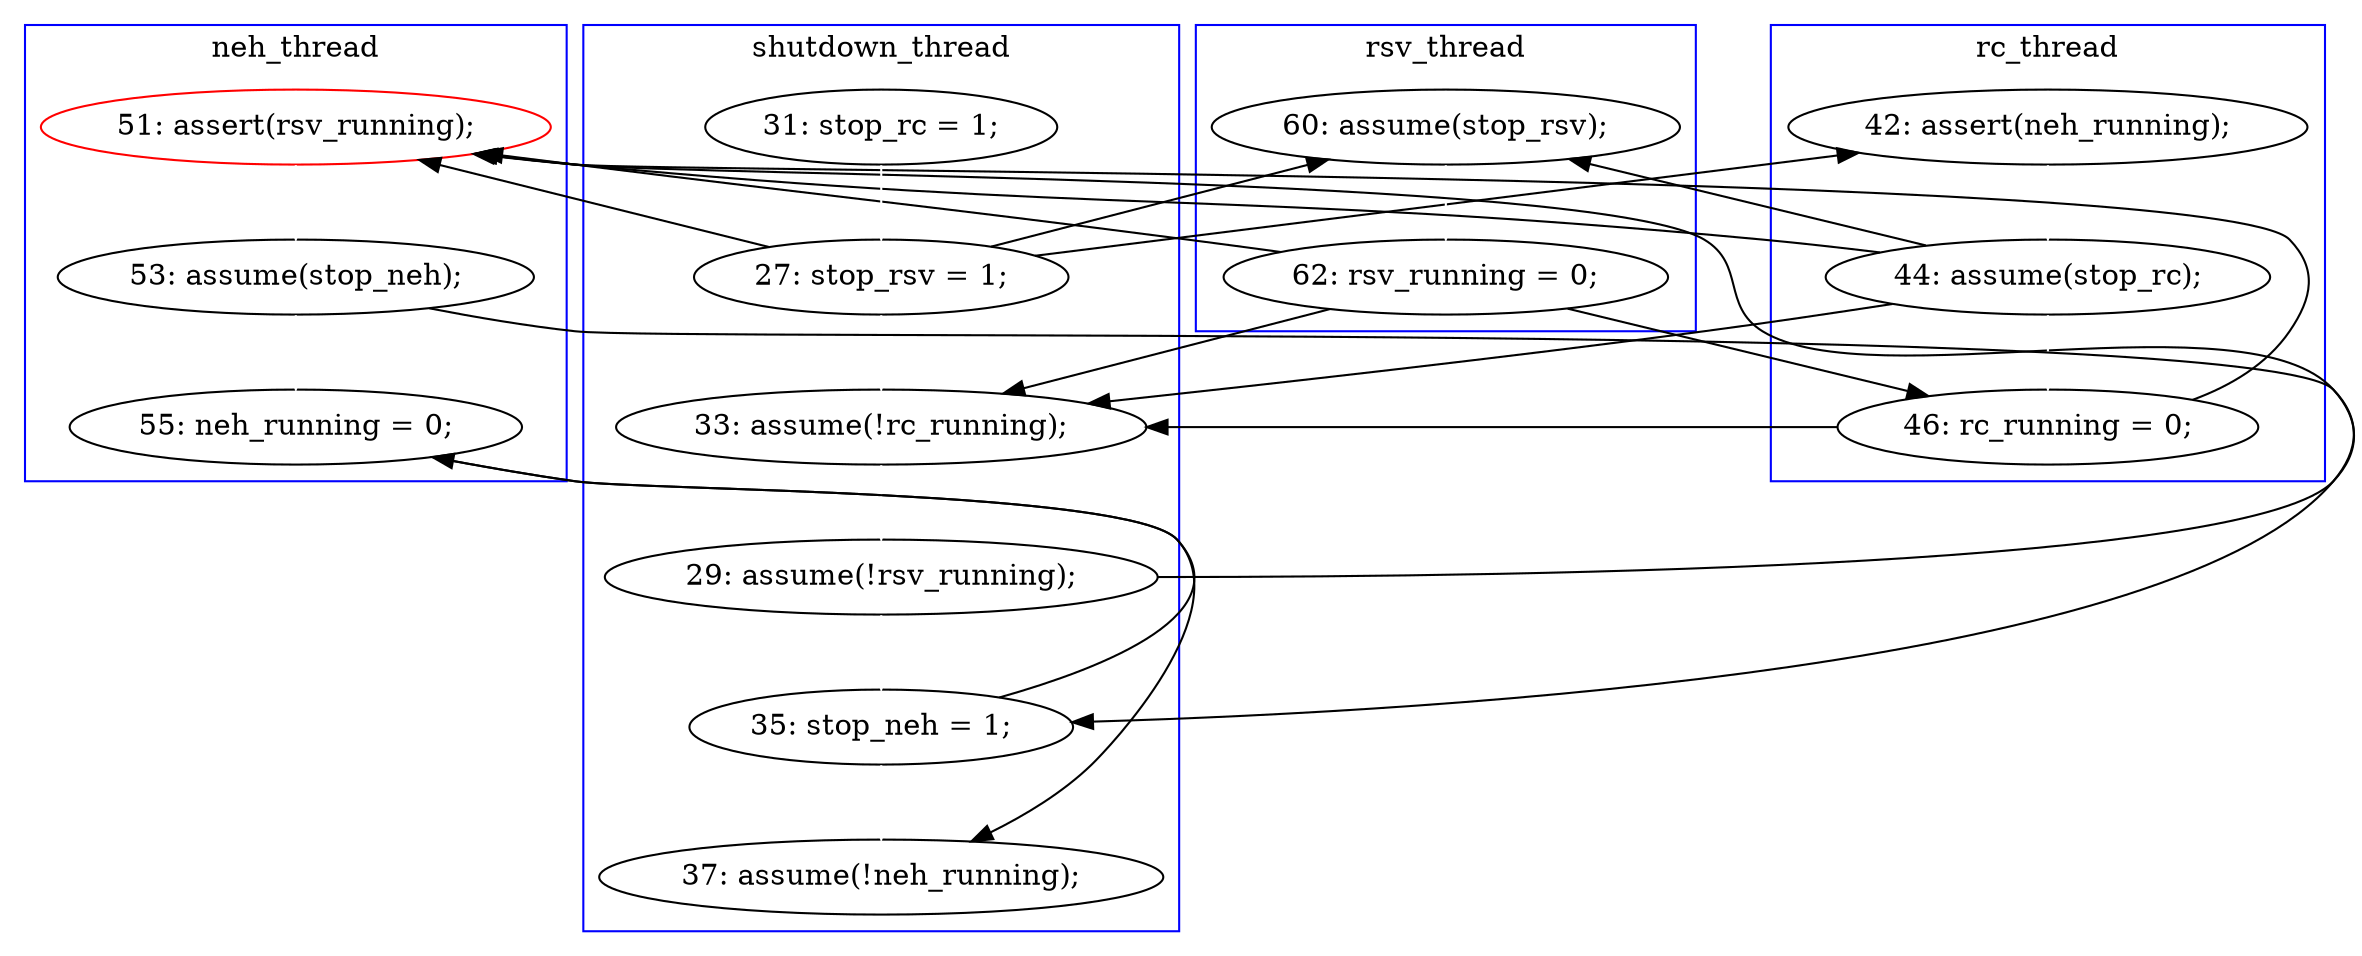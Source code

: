 digraph Counterexample {
	15 -> 20 [color = black, style = solid, constraint = false]
	21 -> 29 [color = black, style = solid, constraint = false]
	32 -> 33 [color = black, style = solid, constraint = false]
	15 -> 29 [color = black, style = solid, constraint = false]
	26 -> 29 [color = black, style = solid, constraint = false]
	17 -> 25 [color = black, style = solid, constraint = false]
	17 -> 29 [color = black, style = solid, constraint = false]
	16 -> 17 [color = white, style = solid]
	24 -> 29 [color = black, style = solid, constraint = false]
	13 -> 15 [color = white, style = solid]
	29 -> 30 [color = white, style = solid]
	17 -> 20 [color = black, style = solid, constraint = false]
	30 -> 32 [color = white, style = solid]
	25 -> 26 [color = white, style = solid]
	15 -> 25 [color = white, style = solid]
	31 -> 33 [color = white, style = solid]
	21 -> 24 [color = black, style = solid, constraint = false]
	24 -> 25 [color = black, style = solid, constraint = false]
	17 -> 24 [color = white, style = solid]
	15 -> 16 [color = black, style = solid, constraint = false]
	26 -> 31 [color = white, style = solid]
	30 -> 31 [color = black, style = solid, constraint = false]
	21 -> 25 [color = black, style = solid, constraint = false]
	31 -> 32 [color = black, style = solid, constraint = false]
	20 -> 21 [color = white, style = solid]
	subgraph cluster4 {
		label = rsv_thread
		color = blue
		21  [label = "62: rsv_running = 0;"]
		20  [label = "60: assume(stop_rsv);"]
	}
	subgraph cluster2 {
		label = rc_thread
		color = blue
		16  [label = "42: assert(neh_running);"]
		24  [label = "46: rc_running = 0;"]
		17  [label = "44: assume(stop_rc);"]
	}
	subgraph cluster3 {
		label = neh_thread
		color = blue
		32  [label = "55: neh_running = 0;"]
		30  [label = "53: assume(stop_neh);"]
		29  [label = "51: assert(rsv_running);", color = red]
	}
	subgraph cluster1 {
		label = shutdown_thread
		color = blue
		31  [label = "35: stop_neh = 1;"]
		26  [label = "29: assume(!rsv_running);"]
		33  [label = "37: assume(!neh_running);"]
		25  [label = "33: assume(!rc_running);"]
		13  [label = "31: stop_rc = 1;"]
		15  [label = "27: stop_rsv = 1;"]
	}
}